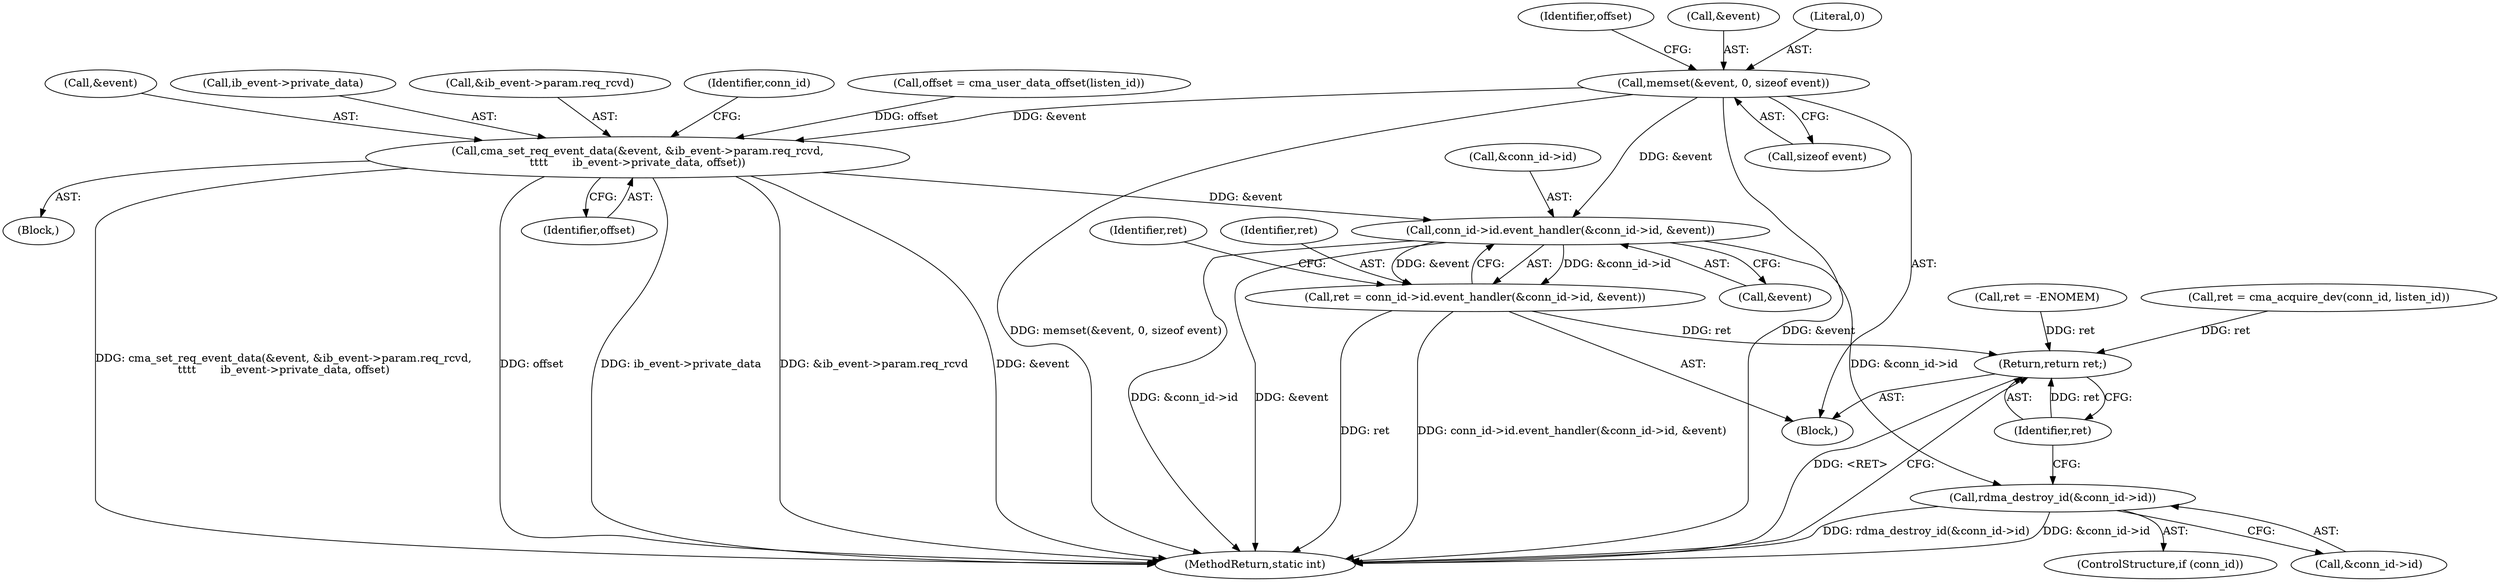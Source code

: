 digraph "0_linux_b2853fd6c2d0f383dbdf7427e263eb576a633867_0@API" {
"1000135" [label="(Call,memset(&event, 0, sizeof event))"];
"1000199" [label="(Call,cma_set_req_event_data(&event, &ib_event->param.req_rcvd,\n\t\t\t\t       ib_event->private_data, offset))"];
"1000259" [label="(Call,conn_id->id.event_handler(&conn_id->id, &event))"];
"1000257" [label="(Call,ret = conn_id->id.event_handler(&conn_id->id, &event))"];
"1000338" [label="(Return,return ret;)"];
"1000333" [label="(Call,rdma_destroy_id(&conn_id->id))"];
"1000340" [label="(MethodReturn,static int)"];
"1000331" [label="(ControlStructure,if (conn_id))"];
"1000267" [label="(Identifier,ret)"];
"1000200" [label="(Call,&event)"];
"1000211" [label="(Identifier,offset)"];
"1000338" [label="(Return,return ret;)"];
"1000208" [label="(Call,ib_event->private_data)"];
"1000135" [label="(Call,memset(&event, 0, sizeof event))"];
"1000139" [label="(Call,sizeof event)"];
"1000142" [label="(Identifier,offset)"];
"1000136" [label="(Call,&event)"];
"1000202" [label="(Call,&ib_event->param.req_rcvd)"];
"1000260" [label="(Call,&conn_id->id)"];
"1000214" [label="(Identifier,conn_id)"];
"1000199" [label="(Call,cma_set_req_event_data(&event, &ib_event->param.req_rcvd,\n\t\t\t\t       ib_event->private_data, offset))"];
"1000216" [label="(Call,ret = -ENOMEM)"];
"1000264" [label="(Call,&event)"];
"1000190" [label="(Block,)"];
"1000227" [label="(Call,ret = cma_acquire_dev(conn_id, listen_id))"];
"1000257" [label="(Call,ret = conn_id->id.event_handler(&conn_id->id, &event))"];
"1000334" [label="(Call,&conn_id->id)"];
"1000333" [label="(Call,rdma_destroy_id(&conn_id->id))"];
"1000259" [label="(Call,conn_id->id.event_handler(&conn_id->id, &event))"];
"1000258" [label="(Identifier,ret)"];
"1000138" [label="(Literal,0)"];
"1000106" [label="(Block,)"];
"1000339" [label="(Identifier,ret)"];
"1000141" [label="(Call,offset = cma_user_data_offset(listen_id))"];
"1000135" -> "1000106"  [label="AST: "];
"1000135" -> "1000139"  [label="CFG: "];
"1000136" -> "1000135"  [label="AST: "];
"1000138" -> "1000135"  [label="AST: "];
"1000139" -> "1000135"  [label="AST: "];
"1000142" -> "1000135"  [label="CFG: "];
"1000135" -> "1000340"  [label="DDG: memset(&event, 0, sizeof event)"];
"1000135" -> "1000340"  [label="DDG: &event"];
"1000135" -> "1000199"  [label="DDG: &event"];
"1000135" -> "1000259"  [label="DDG: &event"];
"1000199" -> "1000190"  [label="AST: "];
"1000199" -> "1000211"  [label="CFG: "];
"1000200" -> "1000199"  [label="AST: "];
"1000202" -> "1000199"  [label="AST: "];
"1000208" -> "1000199"  [label="AST: "];
"1000211" -> "1000199"  [label="AST: "];
"1000214" -> "1000199"  [label="CFG: "];
"1000199" -> "1000340"  [label="DDG: &event"];
"1000199" -> "1000340"  [label="DDG: ib_event->private_data"];
"1000199" -> "1000340"  [label="DDG: cma_set_req_event_data(&event, &ib_event->param.req_rcvd,\n\t\t\t\t       ib_event->private_data, offset)"];
"1000199" -> "1000340"  [label="DDG: offset"];
"1000199" -> "1000340"  [label="DDG: &ib_event->param.req_rcvd"];
"1000141" -> "1000199"  [label="DDG: offset"];
"1000199" -> "1000259"  [label="DDG: &event"];
"1000259" -> "1000257"  [label="AST: "];
"1000259" -> "1000264"  [label="CFG: "];
"1000260" -> "1000259"  [label="AST: "];
"1000264" -> "1000259"  [label="AST: "];
"1000257" -> "1000259"  [label="CFG: "];
"1000259" -> "1000340"  [label="DDG: &conn_id->id"];
"1000259" -> "1000340"  [label="DDG: &event"];
"1000259" -> "1000257"  [label="DDG: &conn_id->id"];
"1000259" -> "1000257"  [label="DDG: &event"];
"1000259" -> "1000333"  [label="DDG: &conn_id->id"];
"1000257" -> "1000106"  [label="AST: "];
"1000258" -> "1000257"  [label="AST: "];
"1000267" -> "1000257"  [label="CFG: "];
"1000257" -> "1000340"  [label="DDG: conn_id->id.event_handler(&conn_id->id, &event)"];
"1000257" -> "1000340"  [label="DDG: ret"];
"1000257" -> "1000338"  [label="DDG: ret"];
"1000338" -> "1000106"  [label="AST: "];
"1000338" -> "1000339"  [label="CFG: "];
"1000339" -> "1000338"  [label="AST: "];
"1000340" -> "1000338"  [label="CFG: "];
"1000338" -> "1000340"  [label="DDG: <RET>"];
"1000339" -> "1000338"  [label="DDG: ret"];
"1000216" -> "1000338"  [label="DDG: ret"];
"1000227" -> "1000338"  [label="DDG: ret"];
"1000333" -> "1000331"  [label="AST: "];
"1000333" -> "1000334"  [label="CFG: "];
"1000334" -> "1000333"  [label="AST: "];
"1000339" -> "1000333"  [label="CFG: "];
"1000333" -> "1000340"  [label="DDG: &conn_id->id"];
"1000333" -> "1000340"  [label="DDG: rdma_destroy_id(&conn_id->id)"];
}
